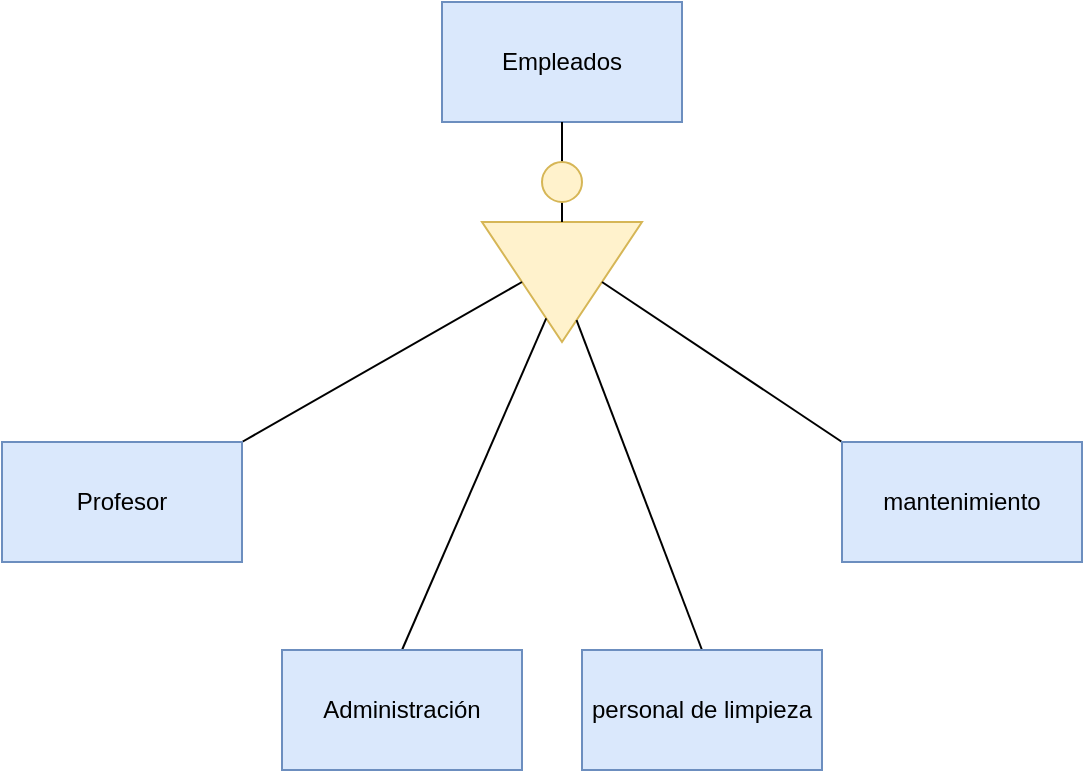 <mxfile version="22.0.4" type="github">
  <diagram name="Página-1" id="vdvfdaJz4pb5WIpKatFK">
    <mxGraphModel dx="1658" dy="908" grid="1" gridSize="10" guides="1" tooltips="1" connect="1" arrows="1" fold="1" page="1" pageScale="1" pageWidth="1169" pageHeight="827" math="0" shadow="0">
      <root>
        <mxCell id="0" />
        <mxCell id="1" parent="0" />
        <mxCell id="siltOmS0hKmyE8gS_ijN-1" value="&lt;div&gt;Empleados&lt;/div&gt;" style="rounded=0;whiteSpace=wrap;html=1;fillColor=#dae8fc;strokeColor=#6c8ebf;" vertex="1" parent="1">
          <mxGeometry x="510" y="90" width="120" height="60" as="geometry" />
        </mxCell>
        <mxCell id="siltOmS0hKmyE8gS_ijN-3" style="rounded=0;orthogonalLoop=1;jettySize=auto;html=1;entryX=0.5;entryY=1;entryDx=0;entryDy=0;endArrow=none;endFill=0;" edge="1" parent="1" source="siltOmS0hKmyE8gS_ijN-4" target="siltOmS0hKmyE8gS_ijN-1">
          <mxGeometry relative="1" as="geometry" />
        </mxCell>
        <mxCell id="siltOmS0hKmyE8gS_ijN-2" value="" style="triangle;whiteSpace=wrap;html=1;rotation=90;fillColor=#fff2cc;strokeColor=#d6b656;" vertex="1" parent="1">
          <mxGeometry x="540" y="190" width="60" height="80" as="geometry" />
        </mxCell>
        <mxCell id="siltOmS0hKmyE8gS_ijN-5" value="" style="rounded=0;orthogonalLoop=1;jettySize=auto;html=1;entryX=0.5;entryY=1;entryDx=0;entryDy=0;endArrow=none;endFill=0;" edge="1" parent="1" source="siltOmS0hKmyE8gS_ijN-2" target="siltOmS0hKmyE8gS_ijN-4">
          <mxGeometry relative="1" as="geometry">
            <mxPoint x="570" y="200" as="sourcePoint" />
            <mxPoint x="570" y="130" as="targetPoint" />
          </mxGeometry>
        </mxCell>
        <mxCell id="siltOmS0hKmyE8gS_ijN-4" value="" style="ellipse;whiteSpace=wrap;html=1;aspect=fixed;fillColor=#fff2cc;strokeColor=#d6b656;" vertex="1" parent="1">
          <mxGeometry x="560" y="170" width="20" height="20" as="geometry" />
        </mxCell>
        <mxCell id="siltOmS0hKmyE8gS_ijN-13" style="rounded=0;orthogonalLoop=1;jettySize=auto;html=1;exitX=1;exitY=0;exitDx=0;exitDy=0;entryX=0.5;entryY=1;entryDx=0;entryDy=0;endArrow=none;endFill=0;" edge="1" parent="1" source="siltOmS0hKmyE8gS_ijN-7" target="siltOmS0hKmyE8gS_ijN-2">
          <mxGeometry relative="1" as="geometry" />
        </mxCell>
        <mxCell id="siltOmS0hKmyE8gS_ijN-7" value="Profesor" style="rounded=0;whiteSpace=wrap;html=1;fillColor=#dae8fc;strokeColor=#6c8ebf;" vertex="1" parent="1">
          <mxGeometry x="290" y="310" width="120" height="60" as="geometry" />
        </mxCell>
        <mxCell id="siltOmS0hKmyE8gS_ijN-14" style="rounded=0;orthogonalLoop=1;jettySize=auto;html=1;exitX=0.5;exitY=0;exitDx=0;exitDy=0;endArrow=none;endFill=0;" edge="1" parent="1" source="siltOmS0hKmyE8gS_ijN-8" target="siltOmS0hKmyE8gS_ijN-2">
          <mxGeometry relative="1" as="geometry" />
        </mxCell>
        <mxCell id="siltOmS0hKmyE8gS_ijN-8" value="Administración" style="rounded=0;whiteSpace=wrap;html=1;fillColor=#dae8fc;strokeColor=#6c8ebf;" vertex="1" parent="1">
          <mxGeometry x="430" y="414" width="120" height="60" as="geometry" />
        </mxCell>
        <mxCell id="siltOmS0hKmyE8gS_ijN-15" style="rounded=0;orthogonalLoop=1;jettySize=auto;html=1;exitX=0.5;exitY=0;exitDx=0;exitDy=0;endArrow=none;endFill=0;" edge="1" parent="1" source="siltOmS0hKmyE8gS_ijN-9" target="siltOmS0hKmyE8gS_ijN-2">
          <mxGeometry relative="1" as="geometry" />
        </mxCell>
        <mxCell id="siltOmS0hKmyE8gS_ijN-9" value="personal de limpieza" style="rounded=0;whiteSpace=wrap;html=1;fillColor=#dae8fc;strokeColor=#6c8ebf;" vertex="1" parent="1">
          <mxGeometry x="580" y="414" width="120" height="60" as="geometry" />
        </mxCell>
        <mxCell id="siltOmS0hKmyE8gS_ijN-16" style="rounded=0;orthogonalLoop=1;jettySize=auto;html=1;exitX=0;exitY=0;exitDx=0;exitDy=0;entryX=0.5;entryY=0;entryDx=0;entryDy=0;endArrow=none;endFill=0;" edge="1" parent="1" source="siltOmS0hKmyE8gS_ijN-10" target="siltOmS0hKmyE8gS_ijN-2">
          <mxGeometry relative="1" as="geometry" />
        </mxCell>
        <mxCell id="siltOmS0hKmyE8gS_ijN-10" value="mantenimiento" style="rounded=0;whiteSpace=wrap;html=1;fillColor=#dae8fc;strokeColor=#6c8ebf;" vertex="1" parent="1">
          <mxGeometry x="710" y="310" width="120" height="60" as="geometry" />
        </mxCell>
      </root>
    </mxGraphModel>
  </diagram>
</mxfile>
